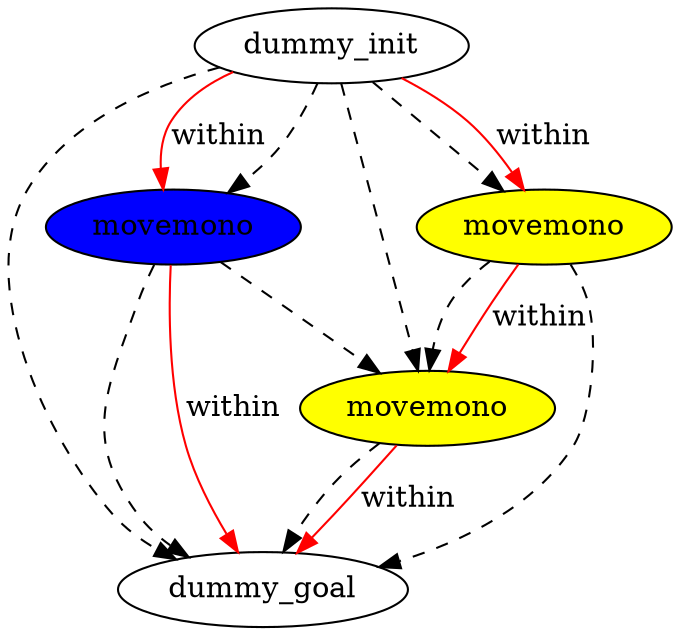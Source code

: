 digraph {
	"d64d7cc2-fc55-d4aa-813e-a36d60668395" [label=dummy_init fillcolor=white style=filled]
	"2eff9e33-8df8-d0aa-e1f4-28e7bfbbe750" [label=dummy_goal fillcolor=white style=filled]
	"c0b041cd-6db0-1f7a-9bc1-ff7bcab0f0e5" [label=movemono fillcolor=yellow style=filled]
	"7a13a6eb-56bc-dd7e-cc9f-677ecac69cbb" [label=movemono fillcolor=blue style=filled]
	"294c9829-5d0e-1713-e2cd-c07145463f07" [label=movemono fillcolor=yellow style=filled]
	"d64d7cc2-fc55-d4aa-813e-a36d60668395" -> "2eff9e33-8df8-d0aa-e1f4-28e7bfbbe750" [color=black style=dashed]
	"d64d7cc2-fc55-d4aa-813e-a36d60668395" -> "294c9829-5d0e-1713-e2cd-c07145463f07" [color=black style=dashed]
	"294c9829-5d0e-1713-e2cd-c07145463f07" -> "2eff9e33-8df8-d0aa-e1f4-28e7bfbbe750" [color=black style=dashed]
	"7a13a6eb-56bc-dd7e-cc9f-677ecac69cbb" -> "c0b041cd-6db0-1f7a-9bc1-ff7bcab0f0e5" [color=black style=dashed]
	"c0b041cd-6db0-1f7a-9bc1-ff7bcab0f0e5" -> "2eff9e33-8df8-d0aa-e1f4-28e7bfbbe750" [color=black style=dashed]
	"294c9829-5d0e-1713-e2cd-c07145463f07" -> "c0b041cd-6db0-1f7a-9bc1-ff7bcab0f0e5" [color=black style=dashed]
	"7a13a6eb-56bc-dd7e-cc9f-677ecac69cbb" -> "2eff9e33-8df8-d0aa-e1f4-28e7bfbbe750" [color=black style=dashed]
	"d64d7cc2-fc55-d4aa-813e-a36d60668395" -> "7a13a6eb-56bc-dd7e-cc9f-677ecac69cbb" [color=black style=dashed]
	"d64d7cc2-fc55-d4aa-813e-a36d60668395" -> "c0b041cd-6db0-1f7a-9bc1-ff7bcab0f0e5" [color=black style=dashed]
	"c0b041cd-6db0-1f7a-9bc1-ff7bcab0f0e5" -> "2eff9e33-8df8-d0aa-e1f4-28e7bfbbe750" [label=within color=red]
	"d64d7cc2-fc55-d4aa-813e-a36d60668395" -> "7a13a6eb-56bc-dd7e-cc9f-677ecac69cbb" [label=within color=red]
	"294c9829-5d0e-1713-e2cd-c07145463f07" -> "c0b041cd-6db0-1f7a-9bc1-ff7bcab0f0e5" [label=within color=red]
	"d64d7cc2-fc55-d4aa-813e-a36d60668395" -> "294c9829-5d0e-1713-e2cd-c07145463f07" [label=within color=red]
	"7a13a6eb-56bc-dd7e-cc9f-677ecac69cbb" -> "2eff9e33-8df8-d0aa-e1f4-28e7bfbbe750" [label=within color=red]
}
